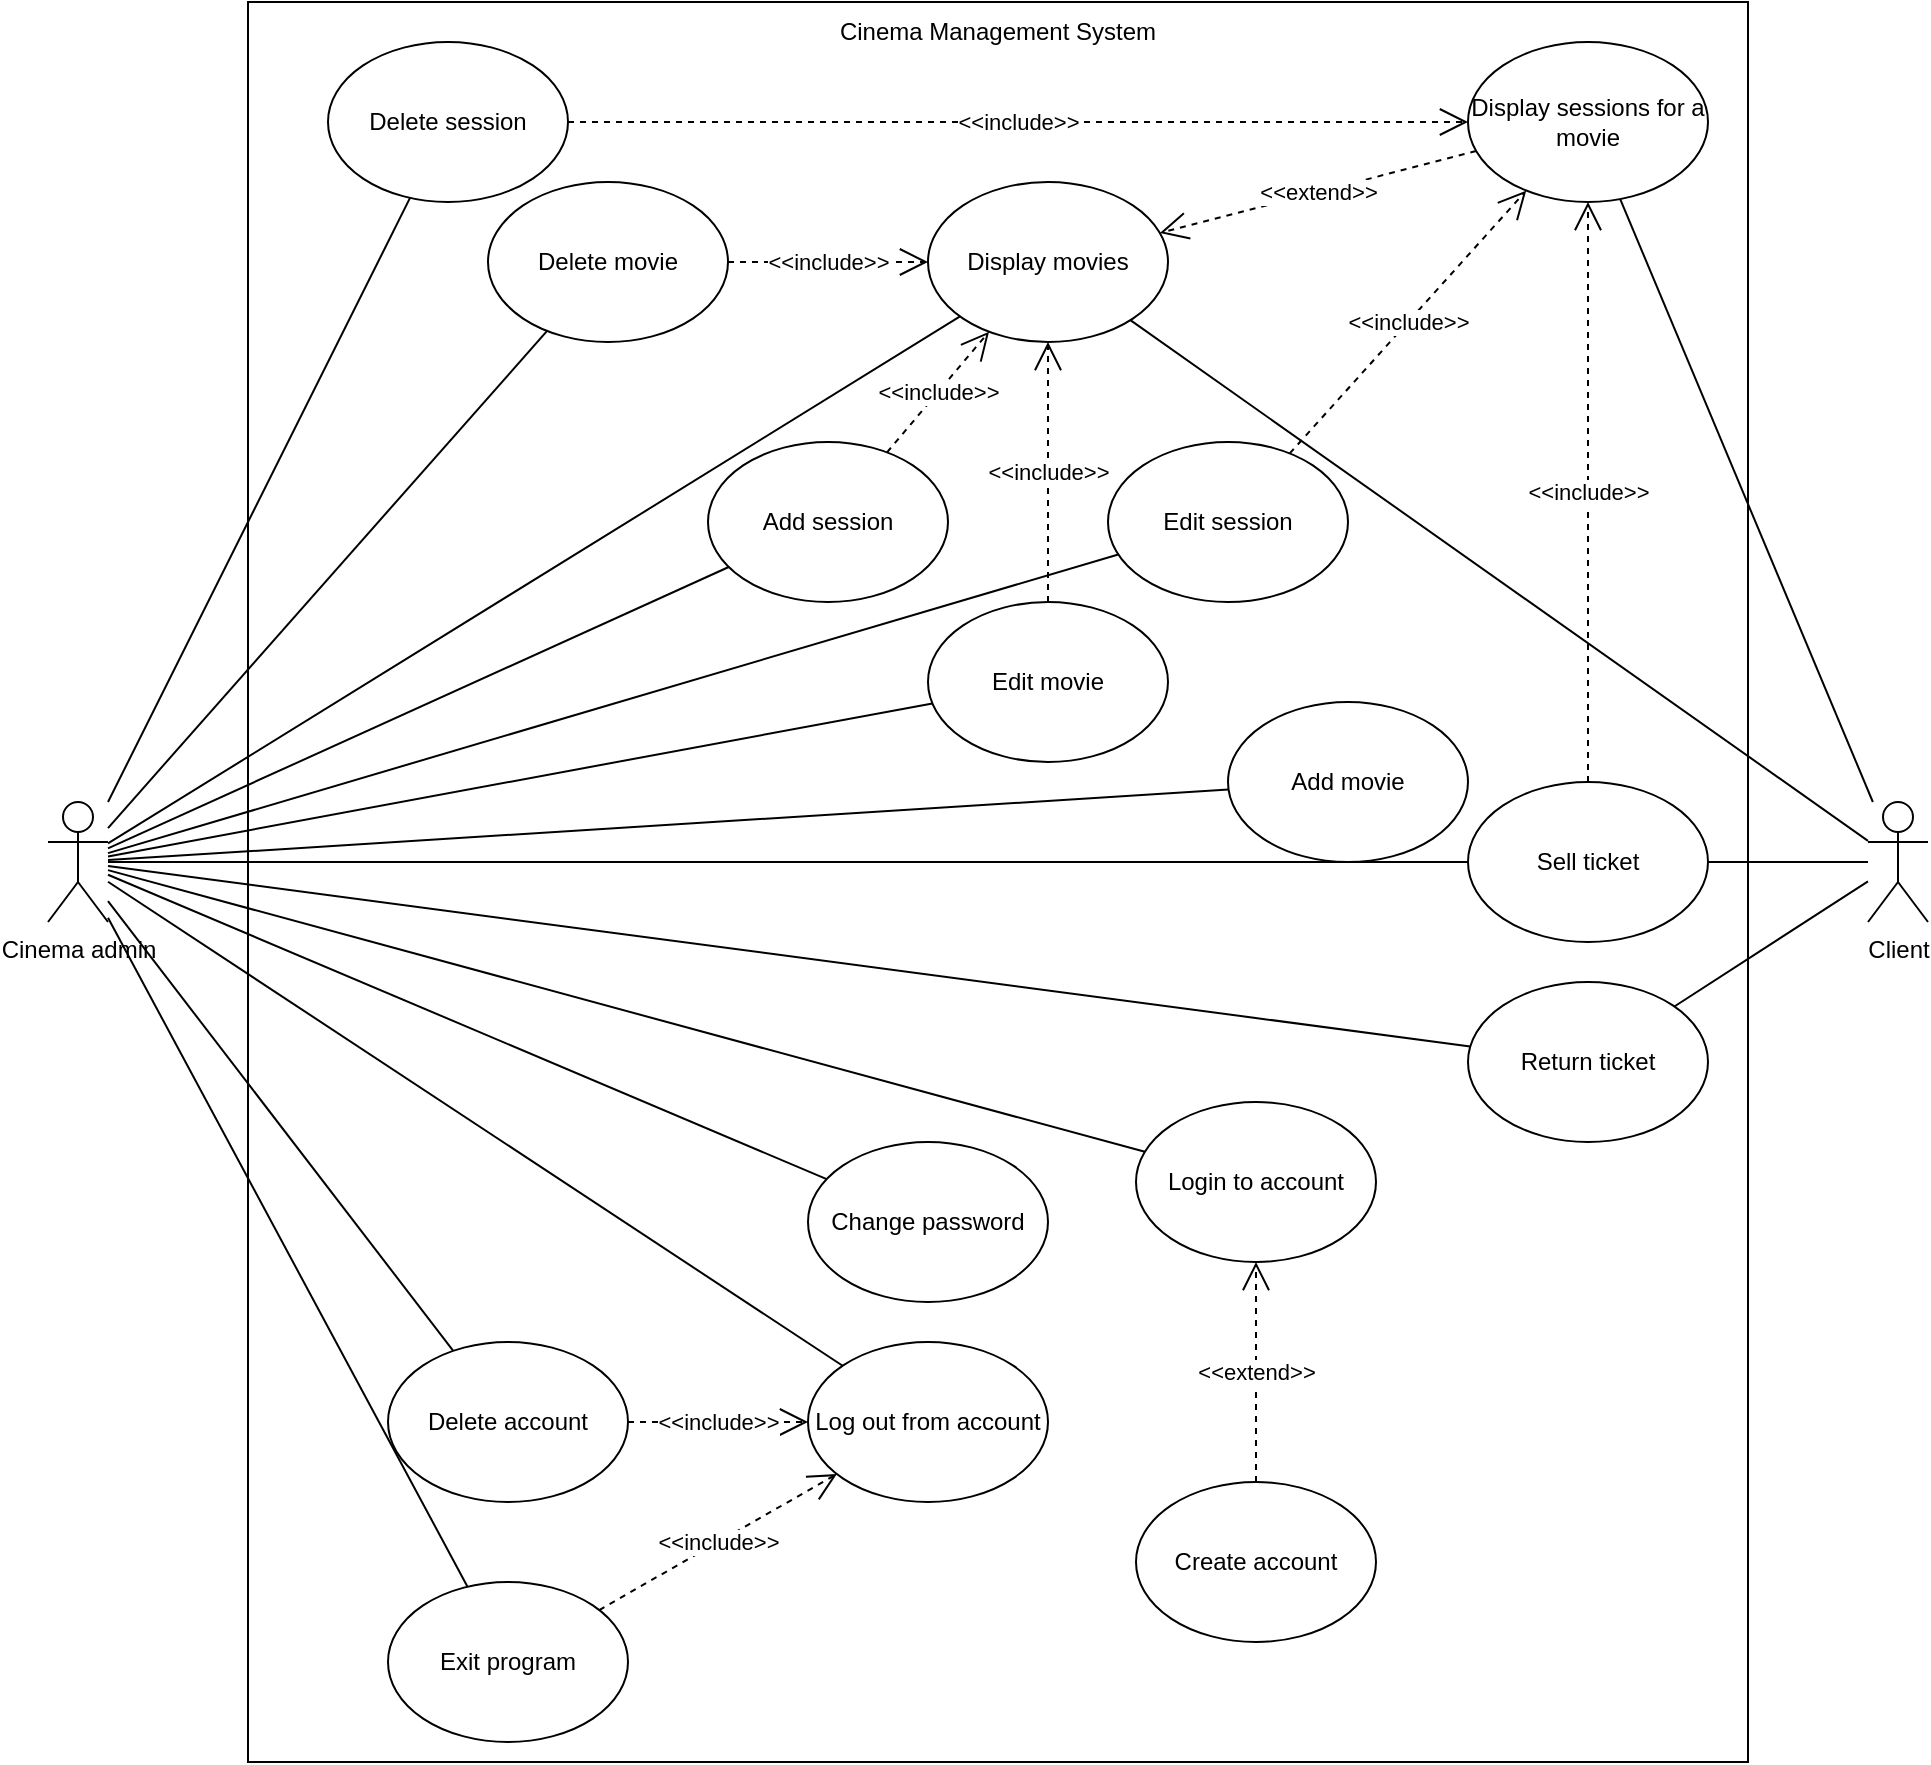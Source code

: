 <mxfile version="22.1.11" type="github">
  <diagram name="Страница — 1" id="en0-uw0zwn7UP_3z0Ww_">
    <mxGraphModel dx="2049" dy="1835" grid="1" gridSize="10" guides="1" tooltips="1" connect="1" arrows="1" fold="1" page="1" pageScale="1" pageWidth="827" pageHeight="1169" math="0" shadow="0">
      <root>
        <mxCell id="0" />
        <mxCell id="1" parent="0" />
        <mxCell id="zHmZYUeR9Ca4iUnJTCps-46" value="&lt;h1 style=&quot;text-align: justify;&quot;&gt;&lt;br&gt;&lt;/h1&gt;" style="rounded=0;whiteSpace=wrap;html=1;align=left;" vertex="1" parent="1">
          <mxGeometry x="-90" y="-210" width="750" height="880" as="geometry" />
        </mxCell>
        <mxCell id="zHmZYUeR9Ca4iUnJTCps-1" value="Cinema admin" style="shape=umlActor;verticalLabelPosition=bottom;verticalAlign=top;html=1;outlineConnect=0;" vertex="1" parent="1">
          <mxGeometry x="-190" y="190" width="30" height="60" as="geometry" />
        </mxCell>
        <mxCell id="zHmZYUeR9Ca4iUnJTCps-6" value="Display movies" style="ellipse;whiteSpace=wrap;html=1;" vertex="1" parent="1">
          <mxGeometry x="250" y="-120" width="120" height="80" as="geometry" />
        </mxCell>
        <mxCell id="zHmZYUeR9Ca4iUnJTCps-7" value="Display sessions for a movie" style="ellipse;whiteSpace=wrap;html=1;" vertex="1" parent="1">
          <mxGeometry x="520" y="-190" width="120" height="80" as="geometry" />
        </mxCell>
        <mxCell id="zHmZYUeR9Ca4iUnJTCps-8" value="Sell ticket" style="ellipse;whiteSpace=wrap;html=1;" vertex="1" parent="1">
          <mxGeometry x="520" y="180" width="120" height="80" as="geometry" />
        </mxCell>
        <mxCell id="zHmZYUeR9Ca4iUnJTCps-9" value="Return ticket" style="ellipse;whiteSpace=wrap;html=1;" vertex="1" parent="1">
          <mxGeometry x="520" y="280" width="120" height="80" as="geometry" />
        </mxCell>
        <mxCell id="zHmZYUeR9Ca4iUnJTCps-11" value="Add movie" style="ellipse;whiteSpace=wrap;html=1;" vertex="1" parent="1">
          <mxGeometry x="400" y="140" width="120" height="80" as="geometry" />
        </mxCell>
        <mxCell id="zHmZYUeR9Ca4iUnJTCps-12" value="Add session" style="ellipse;whiteSpace=wrap;html=1;" vertex="1" parent="1">
          <mxGeometry x="140" y="10" width="120" height="80" as="geometry" />
        </mxCell>
        <mxCell id="zHmZYUeR9Ca4iUnJTCps-13" value="Delete movie" style="ellipse;whiteSpace=wrap;html=1;" vertex="1" parent="1">
          <mxGeometry x="30" y="-120" width="120" height="80" as="geometry" />
        </mxCell>
        <mxCell id="zHmZYUeR9Ca4iUnJTCps-14" value="Delete session" style="ellipse;whiteSpace=wrap;html=1;" vertex="1" parent="1">
          <mxGeometry x="-50" y="-190" width="120" height="80" as="geometry" />
        </mxCell>
        <mxCell id="zHmZYUeR9Ca4iUnJTCps-15" value="Change password" style="ellipse;whiteSpace=wrap;html=1;" vertex="1" parent="1">
          <mxGeometry x="190" y="360" width="120" height="80" as="geometry" />
        </mxCell>
        <mxCell id="zHmZYUeR9Ca4iUnJTCps-16" value="Delete account" style="ellipse;whiteSpace=wrap;html=1;" vertex="1" parent="1">
          <mxGeometry x="-20" y="460" width="120" height="80" as="geometry" />
        </mxCell>
        <mxCell id="zHmZYUeR9Ca4iUnJTCps-17" value="Log out from account" style="ellipse;whiteSpace=wrap;html=1;" vertex="1" parent="1">
          <mxGeometry x="190" y="460" width="120" height="80" as="geometry" />
        </mxCell>
        <mxCell id="zHmZYUeR9Ca4iUnJTCps-18" value="Exit program" style="ellipse;whiteSpace=wrap;html=1;" vertex="1" parent="1">
          <mxGeometry x="-20" y="580" width="120" height="80" as="geometry" />
        </mxCell>
        <mxCell id="zHmZYUeR9Ca4iUnJTCps-19" value="Login to account" style="ellipse;whiteSpace=wrap;html=1;" vertex="1" parent="1">
          <mxGeometry x="354" y="340" width="120" height="80" as="geometry" />
        </mxCell>
        <mxCell id="zHmZYUeR9Ca4iUnJTCps-20" value="Create account" style="ellipse;whiteSpace=wrap;html=1;" vertex="1" parent="1">
          <mxGeometry x="354" y="530" width="120" height="80" as="geometry" />
        </mxCell>
        <mxCell id="zHmZYUeR9Ca4iUnJTCps-24" value="&amp;lt;&amp;lt;extend&amp;gt;&amp;gt;" style="endArrow=open;endSize=12;dashed=1;html=1;rounded=0;" edge="1" parent="1" source="zHmZYUeR9Ca4iUnJTCps-7" target="zHmZYUeR9Ca4iUnJTCps-6">
          <mxGeometry width="160" relative="1" as="geometry">
            <mxPoint x="230" y="210" as="sourcePoint" />
            <mxPoint x="390" y="210" as="targetPoint" />
          </mxGeometry>
        </mxCell>
        <mxCell id="zHmZYUeR9Ca4iUnJTCps-25" value="" style="endArrow=none;html=1;rounded=0;" edge="1" parent="1" source="zHmZYUeR9Ca4iUnJTCps-1" target="zHmZYUeR9Ca4iUnJTCps-6">
          <mxGeometry width="50" height="50" relative="1" as="geometry">
            <mxPoint x="290" y="240" as="sourcePoint" />
            <mxPoint x="340" y="190" as="targetPoint" />
          </mxGeometry>
        </mxCell>
        <mxCell id="zHmZYUeR9Ca4iUnJTCps-26" value="" style="endArrow=none;html=1;rounded=0;" edge="1" parent="1" source="zHmZYUeR9Ca4iUnJTCps-1" target="zHmZYUeR9Ca4iUnJTCps-8">
          <mxGeometry width="50" height="50" relative="1" as="geometry">
            <mxPoint x="290" y="240" as="sourcePoint" />
            <mxPoint x="340" y="190" as="targetPoint" />
          </mxGeometry>
        </mxCell>
        <mxCell id="zHmZYUeR9Ca4iUnJTCps-27" value="&amp;lt;&amp;lt;include&amp;gt;&amp;gt;" style="endArrow=open;endSize=12;dashed=1;html=1;rounded=0;" edge="1" parent="1" source="zHmZYUeR9Ca4iUnJTCps-8" target="zHmZYUeR9Ca4iUnJTCps-7">
          <mxGeometry width="160" relative="1" as="geometry">
            <mxPoint x="230" y="210" as="sourcePoint" />
            <mxPoint x="390" y="210" as="targetPoint" />
          </mxGeometry>
        </mxCell>
        <mxCell id="zHmZYUeR9Ca4iUnJTCps-28" value="" style="endArrow=none;html=1;rounded=0;" edge="1" parent="1" source="zHmZYUeR9Ca4iUnJTCps-9" target="zHmZYUeR9Ca4iUnJTCps-1">
          <mxGeometry width="50" height="50" relative="1" as="geometry">
            <mxPoint x="70" y="250" as="sourcePoint" />
            <mxPoint x="120" y="200" as="targetPoint" />
          </mxGeometry>
        </mxCell>
        <mxCell id="zHmZYUeR9Ca4iUnJTCps-29" value="" style="endArrow=none;html=1;rounded=0;" edge="1" parent="1" source="zHmZYUeR9Ca4iUnJTCps-18" target="zHmZYUeR9Ca4iUnJTCps-1">
          <mxGeometry width="50" height="50" relative="1" as="geometry">
            <mxPoint x="20" y="410" as="sourcePoint" />
            <mxPoint x="70" y="360" as="targetPoint" />
          </mxGeometry>
        </mxCell>
        <mxCell id="zHmZYUeR9Ca4iUnJTCps-30" value="" style="endArrow=none;html=1;rounded=0;" edge="1" parent="1" source="zHmZYUeR9Ca4iUnJTCps-17" target="zHmZYUeR9Ca4iUnJTCps-1">
          <mxGeometry width="50" height="50" relative="1" as="geometry">
            <mxPoint x="270" y="370" as="sourcePoint" />
            <mxPoint x="320" y="320" as="targetPoint" />
          </mxGeometry>
        </mxCell>
        <mxCell id="zHmZYUeR9Ca4iUnJTCps-31" value="" style="endArrow=none;html=1;rounded=0;" edge="1" parent="1" source="zHmZYUeR9Ca4iUnJTCps-15" target="zHmZYUeR9Ca4iUnJTCps-1">
          <mxGeometry width="50" height="50" relative="1" as="geometry">
            <mxPoint x="270" y="390" as="sourcePoint" />
            <mxPoint x="320" y="340" as="targetPoint" />
          </mxGeometry>
        </mxCell>
        <mxCell id="zHmZYUeR9Ca4iUnJTCps-32" value="" style="endArrow=none;html=1;rounded=0;" edge="1" parent="1" source="zHmZYUeR9Ca4iUnJTCps-13" target="zHmZYUeR9Ca4iUnJTCps-1">
          <mxGeometry width="50" height="50" relative="1" as="geometry">
            <mxPoint x="270" y="390" as="sourcePoint" />
            <mxPoint x="320" y="340" as="targetPoint" />
          </mxGeometry>
        </mxCell>
        <mxCell id="zHmZYUeR9Ca4iUnJTCps-33" value="&amp;lt;&amp;lt;include&amp;gt;&amp;gt;" style="endArrow=open;endSize=12;dashed=1;html=1;rounded=0;" edge="1" parent="1" source="zHmZYUeR9Ca4iUnJTCps-13" target="zHmZYUeR9Ca4iUnJTCps-6">
          <mxGeometry width="160" relative="1" as="geometry">
            <mxPoint x="295" y="178" as="sourcePoint" />
            <mxPoint x="389" y="92" as="targetPoint" />
          </mxGeometry>
        </mxCell>
        <mxCell id="zHmZYUeR9Ca4iUnJTCps-34" value="" style="endArrow=none;html=1;rounded=0;" edge="1" parent="1" source="zHmZYUeR9Ca4iUnJTCps-1" target="zHmZYUeR9Ca4iUnJTCps-11">
          <mxGeometry width="50" height="50" relative="1" as="geometry">
            <mxPoint x="270" y="370" as="sourcePoint" />
            <mxPoint x="320" y="320" as="targetPoint" />
          </mxGeometry>
        </mxCell>
        <mxCell id="zHmZYUeR9Ca4iUnJTCps-35" value="" style="endArrow=none;html=1;rounded=0;" edge="1" parent="1" source="zHmZYUeR9Ca4iUnJTCps-1" target="zHmZYUeR9Ca4iUnJTCps-12">
          <mxGeometry width="50" height="50" relative="1" as="geometry">
            <mxPoint x="270" y="370" as="sourcePoint" />
            <mxPoint x="320" y="320" as="targetPoint" />
          </mxGeometry>
        </mxCell>
        <mxCell id="zHmZYUeR9Ca4iUnJTCps-36" value="&amp;lt;&amp;lt;include&amp;gt;&amp;gt;" style="endArrow=open;endSize=12;dashed=1;html=1;rounded=0;" edge="1" parent="1" source="zHmZYUeR9Ca4iUnJTCps-12" target="zHmZYUeR9Ca4iUnJTCps-6">
          <mxGeometry width="160" relative="1" as="geometry">
            <mxPoint x="225" y="310" as="sourcePoint" />
            <mxPoint x="205" y="160" as="targetPoint" />
          </mxGeometry>
        </mxCell>
        <mxCell id="zHmZYUeR9Ca4iUnJTCps-37" value="" style="endArrow=none;html=1;rounded=0;" edge="1" parent="1" source="zHmZYUeR9Ca4iUnJTCps-1" target="zHmZYUeR9Ca4iUnJTCps-14">
          <mxGeometry width="50" height="50" relative="1" as="geometry">
            <mxPoint x="270" y="390" as="sourcePoint" />
            <mxPoint x="320" y="340" as="targetPoint" />
          </mxGeometry>
        </mxCell>
        <mxCell id="zHmZYUeR9Ca4iUnJTCps-38" value="&amp;lt;&amp;lt;include&amp;gt;&amp;gt;" style="endArrow=open;endSize=12;dashed=1;html=1;rounded=0;" edge="1" parent="1" source="zHmZYUeR9Ca4iUnJTCps-14" target="zHmZYUeR9Ca4iUnJTCps-7">
          <mxGeometry width="160" relative="1" as="geometry">
            <mxPoint x="492" y="266" as="sourcePoint" />
            <mxPoint x="248" y="144" as="targetPoint" />
          </mxGeometry>
        </mxCell>
        <mxCell id="zHmZYUeR9Ca4iUnJTCps-39" value="" style="endArrow=none;html=1;rounded=0;" edge="1" parent="1" source="zHmZYUeR9Ca4iUnJTCps-16" target="zHmZYUeR9Ca4iUnJTCps-1">
          <mxGeometry width="50" height="50" relative="1" as="geometry">
            <mxPoint x="270" y="290" as="sourcePoint" />
            <mxPoint x="320" y="240" as="targetPoint" />
          </mxGeometry>
        </mxCell>
        <mxCell id="zHmZYUeR9Ca4iUnJTCps-41" value="&amp;lt;&amp;lt;include&amp;gt;&amp;gt;" style="endArrow=open;endSize=12;dashed=1;html=1;rounded=0;" edge="1" parent="1" source="zHmZYUeR9Ca4iUnJTCps-16" target="zHmZYUeR9Ca4iUnJTCps-17">
          <mxGeometry width="160" relative="1" as="geometry">
            <mxPoint x="402" y="862" as="sourcePoint" />
            <mxPoint x="158" y="740" as="targetPoint" />
          </mxGeometry>
        </mxCell>
        <mxCell id="zHmZYUeR9Ca4iUnJTCps-42" value="&amp;lt;&amp;lt;include&amp;gt;&amp;gt;" style="endArrow=open;endSize=12;dashed=1;html=1;rounded=0;" edge="1" parent="1" source="zHmZYUeR9Ca4iUnJTCps-18" target="zHmZYUeR9Ca4iUnJTCps-17">
          <mxGeometry width="160" relative="1" as="geometry">
            <mxPoint x="242" y="636" as="sourcePoint" />
            <mxPoint x="208" y="619" as="targetPoint" />
          </mxGeometry>
        </mxCell>
        <mxCell id="zHmZYUeR9Ca4iUnJTCps-43" value="" style="endArrow=none;html=1;rounded=0;" edge="1" parent="1" source="zHmZYUeR9Ca4iUnJTCps-1" target="zHmZYUeR9Ca4iUnJTCps-19">
          <mxGeometry width="50" height="50" relative="1" as="geometry">
            <mxPoint x="370" y="450" as="sourcePoint" />
            <mxPoint x="420" y="400" as="targetPoint" />
          </mxGeometry>
        </mxCell>
        <mxCell id="zHmZYUeR9Ca4iUnJTCps-44" value="&amp;lt;&amp;lt;extend&amp;gt;&amp;gt;" style="endArrow=open;endSize=12;dashed=1;html=1;rounded=0;" edge="1" parent="1" source="zHmZYUeR9Ca4iUnJTCps-20" target="zHmZYUeR9Ca4iUnJTCps-19">
          <mxGeometry width="160" relative="1" as="geometry">
            <mxPoint x="474" y="660" as="sourcePoint" />
            <mxPoint x="390" y="590" as="targetPoint" />
          </mxGeometry>
        </mxCell>
        <mxCell id="zHmZYUeR9Ca4iUnJTCps-47" value="Cinema Management System" style="text;html=1;strokeColor=none;fillColor=none;align=center;verticalAlign=middle;whiteSpace=wrap;rounded=0;" vertex="1" parent="1">
          <mxGeometry x="180" y="-210" width="210" height="30" as="geometry" />
        </mxCell>
        <mxCell id="zHmZYUeR9Ca4iUnJTCps-50" value="Client" style="shape=umlActor;verticalLabelPosition=bottom;verticalAlign=top;html=1;outlineConnect=0;" vertex="1" parent="1">
          <mxGeometry x="720" y="190" width="30" height="60" as="geometry" />
        </mxCell>
        <mxCell id="zHmZYUeR9Ca4iUnJTCps-53" value="" style="endArrow=none;html=1;rounded=0;" edge="1" parent="1" source="zHmZYUeR9Ca4iUnJTCps-8" target="zHmZYUeR9Ca4iUnJTCps-50">
          <mxGeometry width="50" height="50" relative="1" as="geometry">
            <mxPoint x="630" y="190" as="sourcePoint" />
            <mxPoint x="680" y="140" as="targetPoint" />
          </mxGeometry>
        </mxCell>
        <mxCell id="zHmZYUeR9Ca4iUnJTCps-55" value="" style="endArrow=none;html=1;rounded=0;" edge="1" parent="1" source="zHmZYUeR9Ca4iUnJTCps-9" target="zHmZYUeR9Ca4iUnJTCps-50">
          <mxGeometry width="50" height="50" relative="1" as="geometry">
            <mxPoint x="680" y="330" as="sourcePoint" />
            <mxPoint x="730" y="280" as="targetPoint" />
          </mxGeometry>
        </mxCell>
        <mxCell id="zHmZYUeR9Ca4iUnJTCps-56" value="" style="endArrow=none;html=1;rounded=0;" edge="1" parent="1" source="zHmZYUeR9Ca4iUnJTCps-7" target="zHmZYUeR9Ca4iUnJTCps-50">
          <mxGeometry width="50" height="50" relative="1" as="geometry">
            <mxPoint x="700" y="10" as="sourcePoint" />
            <mxPoint x="750" y="-40" as="targetPoint" />
          </mxGeometry>
        </mxCell>
        <mxCell id="zHmZYUeR9Ca4iUnJTCps-59" value="Edit movie" style="ellipse;whiteSpace=wrap;html=1;" vertex="1" parent="1">
          <mxGeometry x="250" y="90" width="120" height="80" as="geometry" />
        </mxCell>
        <mxCell id="zHmZYUeR9Ca4iUnJTCps-60" value="" style="endArrow=none;html=1;rounded=0;" edge="1" parent="1" source="zHmZYUeR9Ca4iUnJTCps-1" target="zHmZYUeR9Ca4iUnJTCps-58">
          <mxGeometry width="50" height="50" relative="1" as="geometry">
            <mxPoint x="230" y="120" as="sourcePoint" />
            <mxPoint x="280" y="70" as="targetPoint" />
          </mxGeometry>
        </mxCell>
        <mxCell id="zHmZYUeR9Ca4iUnJTCps-61" value="" style="endArrow=none;html=1;rounded=0;" edge="1" parent="1" source="zHmZYUeR9Ca4iUnJTCps-1" target="zHmZYUeR9Ca4iUnJTCps-59">
          <mxGeometry width="50" height="50" relative="1" as="geometry">
            <mxPoint x="200" y="100" as="sourcePoint" />
            <mxPoint x="250" y="50" as="targetPoint" />
          </mxGeometry>
        </mxCell>
        <mxCell id="zHmZYUeR9Ca4iUnJTCps-62" value="&amp;lt;&amp;lt;include&amp;gt;&amp;gt;" style="endArrow=open;endSize=12;dashed=1;html=1;rounded=0;" edge="1" parent="1" source="zHmZYUeR9Ca4iUnJTCps-58" target="zHmZYUeR9Ca4iUnJTCps-7">
          <mxGeometry width="160" relative="1" as="geometry">
            <mxPoint x="190" y="-20" as="sourcePoint" />
            <mxPoint x="310" y="-20" as="targetPoint" />
          </mxGeometry>
        </mxCell>
        <mxCell id="zHmZYUeR9Ca4iUnJTCps-63" value="&amp;lt;&amp;lt;include&amp;gt;&amp;gt;" style="endArrow=open;endSize=12;dashed=1;html=1;rounded=0;" edge="1" parent="1" source="zHmZYUeR9Ca4iUnJTCps-59" target="zHmZYUeR9Ca4iUnJTCps-6">
          <mxGeometry width="160" relative="1" as="geometry">
            <mxPoint x="200" y="-10" as="sourcePoint" />
            <mxPoint x="320" y="-10" as="targetPoint" />
          </mxGeometry>
        </mxCell>
        <mxCell id="zHmZYUeR9Ca4iUnJTCps-64" value="" style="endArrow=none;html=1;rounded=0;" edge="1" parent="1" source="zHmZYUeR9Ca4iUnJTCps-50" target="zHmZYUeR9Ca4iUnJTCps-6">
          <mxGeometry width="50" height="50" relative="1" as="geometry">
            <mxPoint x="720" y="209" as="sourcePoint" />
            <mxPoint x="370" y="-50" as="targetPoint" />
          </mxGeometry>
        </mxCell>
        <mxCell id="zHmZYUeR9Ca4iUnJTCps-58" value="Edit session" style="ellipse;whiteSpace=wrap;html=1;" vertex="1" parent="1">
          <mxGeometry x="340" y="10" width="120" height="80" as="geometry" />
        </mxCell>
      </root>
    </mxGraphModel>
  </diagram>
</mxfile>
